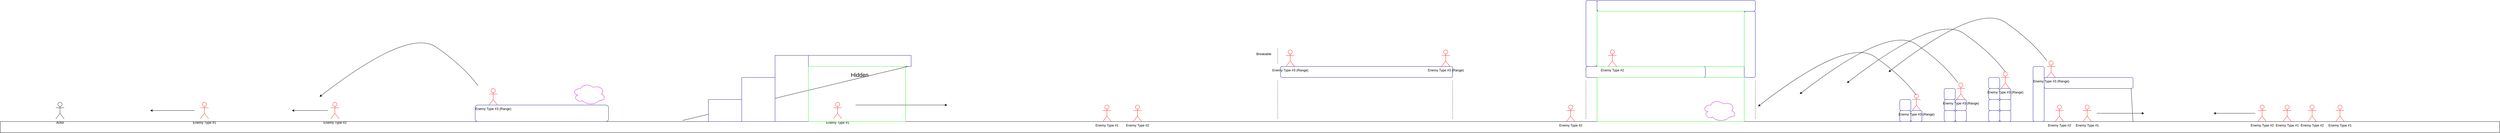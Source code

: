 <mxfile version="15.0.2" type="github">
  <diagram id="CVMTndMfb1_CYvGRXAgP" name="Page-1">
    <mxGraphModel dx="2856" dy="1146" grid="1" gridSize="10" guides="1" tooltips="1" connect="1" arrows="1" fold="1" page="1" pageScale="1" pageWidth="3000" pageHeight="500" math="0" shadow="0">
      <root>
        <mxCell id="0" />
        <mxCell id="1" parent="0" />
        <mxCell id="uomXH_82EVlErH10DqCl-2" value="" style="rounded=0;whiteSpace=wrap;html=1;" vertex="1" parent="1">
          <mxGeometry y="960" width="9000" height="40" as="geometry" />
        </mxCell>
        <mxCell id="uomXH_82EVlErH10DqCl-4" value="Actor" style="shape=umlActor;verticalLabelPosition=bottom;verticalAlign=top;html=1;outlineConnect=0;" vertex="1" parent="1">
          <mxGeometry x="200" y="890" width="30" height="60" as="geometry" />
        </mxCell>
        <mxCell id="uomXH_82EVlErH10DqCl-5" value="Enemy Type #1" style="shape=umlActor;verticalLabelPosition=bottom;verticalAlign=top;html=1;outlineConnect=0;strokeColor=#FF0000;" vertex="1" parent="1">
          <mxGeometry x="720" y="890" width="30" height="60" as="geometry" />
        </mxCell>
        <mxCell id="uomXH_82EVlErH10DqCl-6" value="Enemy Type #2" style="shape=umlActor;verticalLabelPosition=bottom;verticalAlign=top;html=1;outlineConnect=0;strokeColor=#FF0000;" vertex="1" parent="1">
          <mxGeometry x="1190" y="890" width="30" height="60" as="geometry" />
        </mxCell>
        <mxCell id="uomXH_82EVlErH10DqCl-8" value="" style="rounded=1;whiteSpace=wrap;html=1;strokeColor=#000099;" vertex="1" parent="1">
          <mxGeometry x="1710" y="900" width="480" height="60" as="geometry" />
        </mxCell>
        <mxCell id="uomXH_82EVlErH10DqCl-9" value="Enemy Type #3 (Range)" style="shape=umlActor;verticalLabelPosition=bottom;verticalAlign=top;html=1;outlineConnect=0;strokeColor=#FF0000;" vertex="1" parent="1">
          <mxGeometry x="1760" y="840" width="30" height="60" as="geometry" />
        </mxCell>
        <mxCell id="uomXH_82EVlErH10DqCl-10" value="" style="rounded=0;whiteSpace=wrap;html=1;strokeColor=#000099;" vertex="1" parent="1">
          <mxGeometry x="2790" y="720" width="120" height="240" as="geometry" />
        </mxCell>
        <mxCell id="uomXH_82EVlErH10DqCl-11" value="" style="rounded=0;whiteSpace=wrap;html=1;strokeColor=#000099;" vertex="1" parent="1">
          <mxGeometry x="2910" y="720" width="370" height="40" as="geometry" />
        </mxCell>
        <mxCell id="uomXH_82EVlErH10DqCl-13" value="Enemy Type #1" style="shape=umlActor;verticalLabelPosition=bottom;verticalAlign=top;html=1;outlineConnect=0;strokeColor=#FF0000;" vertex="1" parent="1">
          <mxGeometry x="3000" y="890" width="30" height="60" as="geometry" />
        </mxCell>
        <mxCell id="uomXH_82EVlErH10DqCl-14" value="&lt;font style=&quot;font-size: 20px&quot;&gt;Hidden&lt;/font&gt;" style="text;html=1;strokeColor=none;fillColor=none;align=center;verticalAlign=middle;whiteSpace=wrap;rounded=0;" vertex="1" parent="1">
          <mxGeometry x="2990" y="770" width="210" height="40" as="geometry" />
        </mxCell>
        <mxCell id="uomXH_82EVlErH10DqCl-15" value="" style="endArrow=none;html=1;exitX=0.273;exitY=-0.1;exitDx=0;exitDy=0;exitPerimeter=0;entryX=0.97;entryY=1;entryDx=0;entryDy=0;entryPerimeter=0;" edge="1" parent="1" source="uomXH_82EVlErH10DqCl-2" target="uomXH_82EVlErH10DqCl-11">
          <mxGeometry width="50" height="50" relative="1" as="geometry">
            <mxPoint x="3140" y="520" as="sourcePoint" />
            <mxPoint x="3190" y="470" as="targetPoint" />
          </mxGeometry>
        </mxCell>
        <mxCell id="uomXH_82EVlErH10DqCl-17" value="" style="endArrow=classic;html=1;" edge="1" parent="1">
          <mxGeometry width="50" height="50" relative="1" as="geometry">
            <mxPoint x="3080" y="900" as="sourcePoint" />
            <mxPoint x="3410" y="900" as="targetPoint" />
          </mxGeometry>
        </mxCell>
        <mxCell id="uomXH_82EVlErH10DqCl-18" value="" style="endArrow=classic;html=1;" edge="1" parent="1">
          <mxGeometry width="50" height="50" relative="1" as="geometry">
            <mxPoint x="700" y="920" as="sourcePoint" />
            <mxPoint x="540" y="920" as="targetPoint" />
          </mxGeometry>
        </mxCell>
        <mxCell id="uomXH_82EVlErH10DqCl-19" value="" style="endArrow=classic;html=1;" edge="1" parent="1">
          <mxGeometry width="50" height="50" relative="1" as="geometry">
            <mxPoint x="1180" y="920" as="sourcePoint" />
            <mxPoint x="1050" y="920" as="targetPoint" />
          </mxGeometry>
        </mxCell>
        <mxCell id="uomXH_82EVlErH10DqCl-20" value="" style="curved=1;endArrow=classic;html=1;" edge="1" parent="1">
          <mxGeometry width="50" height="50" relative="1" as="geometry">
            <mxPoint x="1720" y="830" as="sourcePoint" />
            <mxPoint x="1150" y="870" as="targetPoint" />
            <Array as="points">
              <mxPoint x="1670" y="760" />
              <mxPoint x="1470" y="620" />
            </Array>
          </mxGeometry>
        </mxCell>
        <mxCell id="uomXH_82EVlErH10DqCl-21" value="" style="endArrow=none;dashed=1;html=1;" edge="1" parent="1">
          <mxGeometry width="50" height="50" relative="1" as="geometry">
            <mxPoint x="4600" y="950" as="sourcePoint" />
            <mxPoint x="4600" y="810" as="targetPoint" />
          </mxGeometry>
        </mxCell>
        <mxCell id="uomXH_82EVlErH10DqCl-22" value="Enemy Type #1" style="shape=umlActor;verticalLabelPosition=bottom;verticalAlign=top;html=1;outlineConnect=0;strokeColor=#FF0000;" vertex="1" parent="1">
          <mxGeometry x="7500" y="900" width="30" height="60" as="geometry" />
        </mxCell>
        <mxCell id="uomXH_82EVlErH10DqCl-23" value="Enemy Type #2" style="shape=umlActor;verticalLabelPosition=bottom;verticalAlign=top;html=1;outlineConnect=0;strokeColor=#FF0000;" vertex="1" parent="1">
          <mxGeometry x="4080" y="900" width="30" height="60" as="geometry" />
        </mxCell>
        <mxCell id="uomXH_82EVlErH10DqCl-24" value="Breakable" style="text;html=1;strokeColor=none;fillColor=none;align=center;verticalAlign=middle;whiteSpace=wrap;rounded=0;" vertex="1" parent="1">
          <mxGeometry x="4410" y="690" width="280" height="50" as="geometry" />
        </mxCell>
        <mxCell id="uomXH_82EVlErH10DqCl-25" value="" style="rounded=1;whiteSpace=wrap;html=1;strokeColor=#000099;" vertex="1" parent="1">
          <mxGeometry x="4610" y="760" width="620" height="40" as="geometry" />
        </mxCell>
        <mxCell id="uomXH_82EVlErH10DqCl-26" value="" style="endArrow=none;dashed=1;html=1;" edge="1" parent="1">
          <mxGeometry width="50" height="50" relative="1" as="geometry">
            <mxPoint x="4600" y="750" as="sourcePoint" />
            <mxPoint x="4600" y="690" as="targetPoint" />
          </mxGeometry>
        </mxCell>
        <mxCell id="uomXH_82EVlErH10DqCl-27" value="Enemy Type #3 (Range)" style="shape=umlActor;verticalLabelPosition=bottom;verticalAlign=top;html=1;outlineConnect=0;strokeColor=#FF0000;" vertex="1" parent="1">
          <mxGeometry x="4630" y="700" width="30" height="60" as="geometry" />
        </mxCell>
        <mxCell id="uomXH_82EVlErH10DqCl-28" value="Enemy Type #3 (Range)" style="shape=umlActor;verticalLabelPosition=bottom;verticalAlign=top;html=1;outlineConnect=0;strokeColor=#FF0000;" vertex="1" parent="1">
          <mxGeometry x="5190" y="700" width="30" height="60" as="geometry" />
        </mxCell>
        <mxCell id="uomXH_82EVlErH10DqCl-29" value="" style="endArrow=none;dashed=1;html=1;" edge="1" parent="1">
          <mxGeometry width="50" height="50" relative="1" as="geometry">
            <mxPoint x="5230" y="950" as="sourcePoint" />
            <mxPoint x="5230" y="810" as="targetPoint" />
          </mxGeometry>
        </mxCell>
        <mxCell id="uomXH_82EVlErH10DqCl-30" value="" style="rounded=1;whiteSpace=wrap;html=1;strokeColor=#000099;" vertex="1" parent="1">
          <mxGeometry x="5710" y="760" width="430" height="40" as="geometry" />
        </mxCell>
        <mxCell id="uomXH_82EVlErH10DqCl-31" value="" style="endArrow=none;dashed=1;html=1;" edge="1" parent="1">
          <mxGeometry width="50" height="50" relative="1" as="geometry">
            <mxPoint x="5710" y="950" as="sourcePoint" />
            <mxPoint x="5710" y="810" as="targetPoint" />
          </mxGeometry>
        </mxCell>
        <mxCell id="uomXH_82EVlErH10DqCl-32" value="" style="endArrow=none;dashed=1;html=1;" edge="1" parent="1">
          <mxGeometry width="50" height="50" relative="1" as="geometry">
            <mxPoint x="6320" y="950" as="sourcePoint" />
            <mxPoint x="6320" y="810" as="targetPoint" />
          </mxGeometry>
        </mxCell>
        <mxCell id="uomXH_82EVlErH10DqCl-33" value="Enemy Type #2" style="shape=umlActor;verticalLabelPosition=bottom;verticalAlign=top;html=1;outlineConnect=0;strokeColor=#FF0000;" vertex="1" parent="1">
          <mxGeometry x="5640" y="900" width="30" height="60" as="geometry" />
        </mxCell>
        <mxCell id="uomXH_82EVlErH10DqCl-34" value="" style="rounded=1;whiteSpace=wrap;html=1;strokeColor=#000099;" vertex="1" parent="1">
          <mxGeometry x="5710" y="520" width="40" height="240" as="geometry" />
        </mxCell>
        <mxCell id="uomXH_82EVlErH10DqCl-35" value="" style="rounded=1;whiteSpace=wrap;html=1;strokeColor=#000099;" vertex="1" parent="1">
          <mxGeometry x="5750" y="520" width="570" height="40" as="geometry" />
        </mxCell>
        <mxCell id="uomXH_82EVlErH10DqCl-36" value="" style="rounded=1;whiteSpace=wrap;html=1;strokeColor=#000099;" vertex="1" parent="1">
          <mxGeometry x="6280" y="560" width="40" height="240" as="geometry" />
        </mxCell>
        <mxCell id="uomXH_82EVlErH10DqCl-37" value="Enemy Type #2" style="shape=umlActor;verticalLabelPosition=bottom;verticalAlign=top;html=1;outlineConnect=0;strokeColor=#FF0000;" vertex="1" parent="1">
          <mxGeometry x="5790" y="700" width="30" height="60" as="geometry" />
        </mxCell>
        <mxCell id="uomXH_82EVlErH10DqCl-38" value="" style="rounded=1;whiteSpace=wrap;html=1;strokeColor=#000099;" vertex="1" parent="1">
          <mxGeometry x="6840" y="920" width="40" height="40" as="geometry" />
        </mxCell>
        <mxCell id="uomXH_82EVlErH10DqCl-39" value="" style="rounded=1;whiteSpace=wrap;html=1;strokeColor=#000099;" vertex="1" parent="1">
          <mxGeometry x="6880" y="920" width="40" height="40" as="geometry" />
        </mxCell>
        <mxCell id="uomXH_82EVlErH10DqCl-40" value="" style="rounded=1;whiteSpace=wrap;html=1;strokeColor=#000099;" vertex="1" parent="1">
          <mxGeometry x="6840" y="880" width="40" height="40" as="geometry" />
        </mxCell>
        <mxCell id="uomXH_82EVlErH10DqCl-41" value="" style="rounded=1;whiteSpace=wrap;html=1;strokeColor=#000099;" vertex="1" parent="1">
          <mxGeometry x="7000" y="920" width="40" height="40" as="geometry" />
        </mxCell>
        <mxCell id="uomXH_82EVlErH10DqCl-42" value="" style="rounded=1;whiteSpace=wrap;html=1;strokeColor=#000099;" vertex="1" parent="1">
          <mxGeometry x="7000" y="880" width="40" height="40" as="geometry" />
        </mxCell>
        <mxCell id="uomXH_82EVlErH10DqCl-43" value="" style="rounded=1;whiteSpace=wrap;html=1;strokeColor=#000099;" vertex="1" parent="1">
          <mxGeometry x="7000" y="840" width="40" height="40" as="geometry" />
        </mxCell>
        <mxCell id="uomXH_82EVlErH10DqCl-44" value="" style="rounded=1;whiteSpace=wrap;html=1;strokeColor=#000099;" vertex="1" parent="1">
          <mxGeometry x="7040" y="920" width="40" height="40" as="geometry" />
        </mxCell>
        <mxCell id="uomXH_82EVlErH10DqCl-45" value="" style="rounded=1;whiteSpace=wrap;html=1;strokeColor=#000099;" vertex="1" parent="1">
          <mxGeometry x="7040" y="880" width="40" height="40" as="geometry" />
        </mxCell>
        <mxCell id="uomXH_82EVlErH10DqCl-46" value="" style="rounded=1;whiteSpace=wrap;html=1;strokeColor=#000099;" vertex="1" parent="1">
          <mxGeometry x="7160" y="920" width="40" height="40" as="geometry" />
        </mxCell>
        <mxCell id="uomXH_82EVlErH10DqCl-47" value="" style="rounded=1;whiteSpace=wrap;html=1;strokeColor=#000099;" vertex="1" parent="1">
          <mxGeometry x="7160" y="880" width="40" height="40" as="geometry" />
        </mxCell>
        <mxCell id="uomXH_82EVlErH10DqCl-48" value="" style="rounded=1;whiteSpace=wrap;html=1;strokeColor=#000099;" vertex="1" parent="1">
          <mxGeometry x="7160" y="840" width="40" height="40" as="geometry" />
        </mxCell>
        <mxCell id="uomXH_82EVlErH10DqCl-50" value="" style="rounded=1;whiteSpace=wrap;html=1;strokeColor=#000099;" vertex="1" parent="1">
          <mxGeometry x="7160" y="800" width="40" height="40" as="geometry" />
        </mxCell>
        <mxCell id="uomXH_82EVlErH10DqCl-51" value="" style="rounded=1;whiteSpace=wrap;html=1;strokeColor=#000099;" vertex="1" parent="1">
          <mxGeometry x="7200" y="920" width="40" height="40" as="geometry" />
        </mxCell>
        <mxCell id="uomXH_82EVlErH10DqCl-52" value="" style="rounded=1;whiteSpace=wrap;html=1;strokeColor=#000099;" vertex="1" parent="1">
          <mxGeometry x="7200" y="880" width="40" height="40" as="geometry" />
        </mxCell>
        <mxCell id="uomXH_82EVlErH10DqCl-53" value="" style="rounded=1;whiteSpace=wrap;html=1;strokeColor=#000099;" vertex="1" parent="1">
          <mxGeometry x="7200" y="840" width="40" height="40" as="geometry" />
        </mxCell>
        <mxCell id="uomXH_82EVlErH10DqCl-55" value="" style="rounded=1;whiteSpace=wrap;html=1;strokeColor=#000099;" vertex="1" parent="1">
          <mxGeometry x="7320" y="760" width="40" height="200" as="geometry" />
        </mxCell>
        <mxCell id="uomXH_82EVlErH10DqCl-56" value="" style="rounded=1;whiteSpace=wrap;html=1;strokeColor=#000099;" vertex="1" parent="1">
          <mxGeometry x="7360" y="800" width="320" height="40" as="geometry" />
        </mxCell>
        <mxCell id="uomXH_82EVlErH10DqCl-57" value="" style="endArrow=none;html=1;exitX=0.273;exitY=-0.1;exitDx=0;exitDy=0;exitPerimeter=0;" edge="1" parent="1">
          <mxGeometry width="50" height="50" relative="1" as="geometry">
            <mxPoint x="7680" y="960" as="sourcePoint" />
            <mxPoint x="7673" y="840" as="targetPoint" />
          </mxGeometry>
        </mxCell>
        <mxCell id="uomXH_82EVlErH10DqCl-59" value="" style="swimlane;startSize=0;strokeColor=#00FF00;" vertex="1" parent="1">
          <mxGeometry x="5750" y="560" width="530" height="200" as="geometry" />
        </mxCell>
        <mxCell id="uomXH_82EVlErH10DqCl-60" value="" style="swimlane;startSize=0;strokeColor=#00FF00;" vertex="1" parent="1">
          <mxGeometry x="2910" y="760" width="350" height="200" as="geometry" />
        </mxCell>
        <mxCell id="uomXH_82EVlErH10DqCl-61" value="" style="swimlane;startSize=0;strokeColor=#00FF00;" vertex="1" parent="1">
          <mxGeometry x="5750" y="800" width="530" height="160" as="geometry" />
        </mxCell>
        <mxCell id="uomXH_82EVlErH10DqCl-62" value="" style="ellipse;shape=cloud;whiteSpace=wrap;html=1;strokeColor=#CC00CC;" vertex="1" parent="uomXH_82EVlErH10DqCl-61">
          <mxGeometry x="380" y="80" width="120" height="80" as="geometry" />
        </mxCell>
        <mxCell id="uomXH_82EVlErH10DqCl-63" value="" style="ellipse;shape=cloud;whiteSpace=wrap;html=1;strokeColor=#CC00CC;" vertex="1" parent="1">
          <mxGeometry x="2060" y="820" width="120" height="80" as="geometry" />
        </mxCell>
        <mxCell id="uomXH_82EVlErH10DqCl-64" value="" style="rounded=0;whiteSpace=wrap;html=1;strokeColor=#000099;" vertex="1" parent="1">
          <mxGeometry x="2670" y="800" width="120" height="160" as="geometry" />
        </mxCell>
        <mxCell id="uomXH_82EVlErH10DqCl-65" value="" style="rounded=0;whiteSpace=wrap;html=1;strokeColor=#000099;" vertex="1" parent="1">
          <mxGeometry x="2550" y="880" width="120" height="80" as="geometry" />
        </mxCell>
        <mxCell id="uomXH_82EVlErH10DqCl-66" value="Enemy Type #2" style="shape=umlActor;verticalLabelPosition=bottom;verticalAlign=top;html=1;outlineConnect=0;strokeColor=#FF0000;" vertex="1" parent="1">
          <mxGeometry x="7400" y="900" width="30" height="60" as="geometry" />
        </mxCell>
        <mxCell id="uomXH_82EVlErH10DqCl-67" value="Enemy Type #1" style="shape=umlActor;verticalLabelPosition=bottom;verticalAlign=top;html=1;outlineConnect=0;strokeColor=#FF0000;" vertex="1" parent="1">
          <mxGeometry x="3970" y="900" width="30" height="60" as="geometry" />
        </mxCell>
        <mxCell id="uomXH_82EVlErH10DqCl-68" value="Enemy Type #3 (Range)" style="shape=umlActor;verticalLabelPosition=bottom;verticalAlign=top;html=1;outlineConnect=0;strokeColor=#FF0000;" vertex="1" parent="1">
          <mxGeometry x="6885" y="860" width="30" height="60" as="geometry" />
        </mxCell>
        <mxCell id="uomXH_82EVlErH10DqCl-69" value="Enemy Type #3 (Range)" style="shape=umlActor;verticalLabelPosition=bottom;verticalAlign=top;html=1;outlineConnect=0;strokeColor=#FF0000;" vertex="1" parent="1">
          <mxGeometry x="7045" y="820" width="30" height="60" as="geometry" />
        </mxCell>
        <mxCell id="uomXH_82EVlErH10DqCl-70" value="Enemy Type #3 (Range)" style="shape=umlActor;verticalLabelPosition=bottom;verticalAlign=top;html=1;outlineConnect=0;strokeColor=#FF0000;" vertex="1" parent="1">
          <mxGeometry x="7205" y="780" width="30" height="60" as="geometry" />
        </mxCell>
        <mxCell id="uomXH_82EVlErH10DqCl-71" value="Enemy Type #3 (Range)" style="shape=umlActor;verticalLabelPosition=bottom;verticalAlign=top;html=1;outlineConnect=0;strokeColor=#FF0000;" vertex="1" parent="1">
          <mxGeometry x="7370" y="740" width="30" height="60" as="geometry" />
        </mxCell>
        <mxCell id="uomXH_82EVlErH10DqCl-73" value="Enemy Type #1" style="shape=umlActor;verticalLabelPosition=bottom;verticalAlign=top;html=1;outlineConnect=0;strokeColor=#FF0000;" vertex="1" parent="1">
          <mxGeometry x="8220" y="900" width="30" height="60" as="geometry" />
        </mxCell>
        <mxCell id="uomXH_82EVlErH10DqCl-74" value="Enemy Type #2" style="shape=umlActor;verticalLabelPosition=bottom;verticalAlign=top;html=1;outlineConnect=0;strokeColor=#FF0000;" vertex="1" parent="1">
          <mxGeometry x="8130" y="900" width="30" height="60" as="geometry" />
        </mxCell>
        <mxCell id="uomXH_82EVlErH10DqCl-75" value="Enemy Type #1" style="shape=umlActor;verticalLabelPosition=bottom;verticalAlign=top;html=1;outlineConnect=0;strokeColor=#FF0000;" vertex="1" parent="1">
          <mxGeometry x="8410" y="900" width="30" height="60" as="geometry" />
        </mxCell>
        <mxCell id="uomXH_82EVlErH10DqCl-76" value="Enemy Type #2" style="shape=umlActor;verticalLabelPosition=bottom;verticalAlign=top;html=1;outlineConnect=0;strokeColor=#FF0000;" vertex="1" parent="1">
          <mxGeometry x="8310" y="900" width="30" height="60" as="geometry" />
        </mxCell>
        <mxCell id="uomXH_82EVlErH10DqCl-77" value="" style="endArrow=classic;html=1;" edge="1" parent="1">
          <mxGeometry width="50" height="50" relative="1" as="geometry">
            <mxPoint x="8120" y="930" as="sourcePoint" />
            <mxPoint x="7970" y="930" as="targetPoint" />
          </mxGeometry>
        </mxCell>
        <mxCell id="uomXH_82EVlErH10DqCl-78" value="" style="endArrow=classic;html=1;" edge="1" parent="1">
          <mxGeometry width="50" height="50" relative="1" as="geometry">
            <mxPoint x="7550" y="930" as="sourcePoint" />
            <mxPoint x="7720" y="930" as="targetPoint" />
          </mxGeometry>
        </mxCell>
        <mxCell id="uomXH_82EVlErH10DqCl-79" value="" style="curved=1;endArrow=classic;html=1;" edge="1" parent="1">
          <mxGeometry width="50" height="50" relative="1" as="geometry">
            <mxPoint x="6900" y="865" as="sourcePoint" />
            <mxPoint x="6330" y="905" as="targetPoint" />
            <Array as="points">
              <mxPoint x="6850" y="795" />
              <mxPoint x="6650" y="655" />
            </Array>
          </mxGeometry>
        </mxCell>
        <mxCell id="uomXH_82EVlErH10DqCl-80" value="" style="curved=1;endArrow=classic;html=1;" edge="1" parent="1">
          <mxGeometry width="50" height="50" relative="1" as="geometry">
            <mxPoint x="7050" y="820" as="sourcePoint" />
            <mxPoint x="6480" y="860" as="targetPoint" />
            <Array as="points">
              <mxPoint x="7000" y="750" />
              <mxPoint x="6800" y="610" />
            </Array>
          </mxGeometry>
        </mxCell>
        <mxCell id="uomXH_82EVlErH10DqCl-81" value="" style="curved=1;endArrow=classic;html=1;" edge="1" parent="1">
          <mxGeometry width="50" height="50" relative="1" as="geometry">
            <mxPoint x="7220" y="780" as="sourcePoint" />
            <mxPoint x="6650" y="820" as="targetPoint" />
            <Array as="points">
              <mxPoint x="7170" y="710" />
              <mxPoint x="6970" y="570" />
            </Array>
          </mxGeometry>
        </mxCell>
        <mxCell id="uomXH_82EVlErH10DqCl-82" value="" style="curved=1;endArrow=classic;html=1;" edge="1" parent="1">
          <mxGeometry width="50" height="50" relative="1" as="geometry">
            <mxPoint x="7370" y="740" as="sourcePoint" />
            <mxPoint x="6800" y="780" as="targetPoint" />
            <Array as="points">
              <mxPoint x="7320" y="670" />
              <mxPoint x="7120" y="530" />
            </Array>
          </mxGeometry>
        </mxCell>
      </root>
    </mxGraphModel>
  </diagram>
</mxfile>
